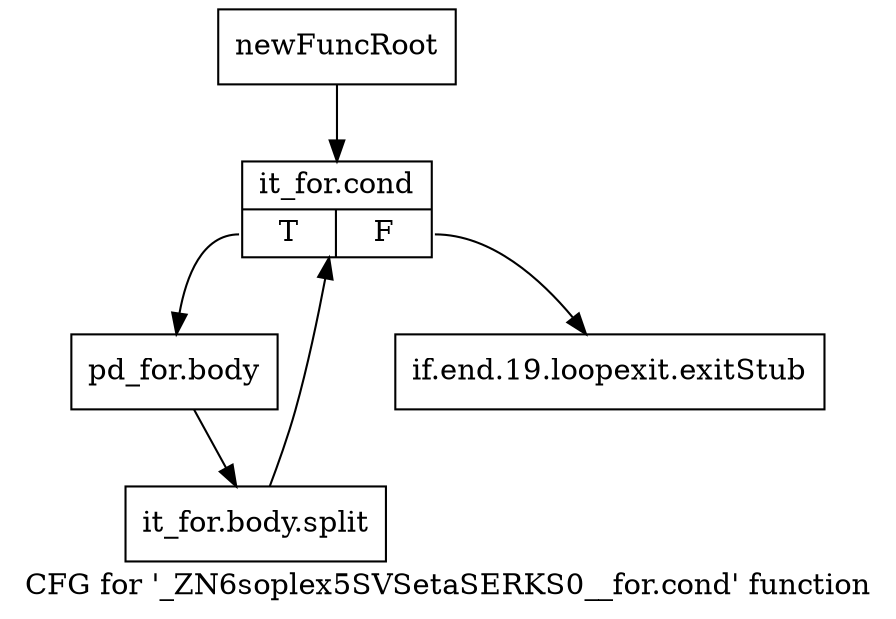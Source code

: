 digraph "CFG for '_ZN6soplex5SVSetaSERKS0__for.cond' function" {
	label="CFG for '_ZN6soplex5SVSetaSERKS0__for.cond' function";

	Node0x2fa8940 [shape=record,label="{newFuncRoot}"];
	Node0x2fa8940 -> Node0x2fa89e0;
	Node0x2fa8990 [shape=record,label="{if.end.19.loopexit.exitStub}"];
	Node0x2fa89e0 [shape=record,label="{it_for.cond|{<s0>T|<s1>F}}"];
	Node0x2fa89e0:s0 -> Node0x2fa8a30;
	Node0x2fa89e0:s1 -> Node0x2fa8990;
	Node0x2fa8a30 [shape=record,label="{pd_for.body}"];
	Node0x2fa8a30 -> Node0x357d4a0;
	Node0x357d4a0 [shape=record,label="{it_for.body.split}"];
	Node0x357d4a0 -> Node0x2fa89e0;
}
